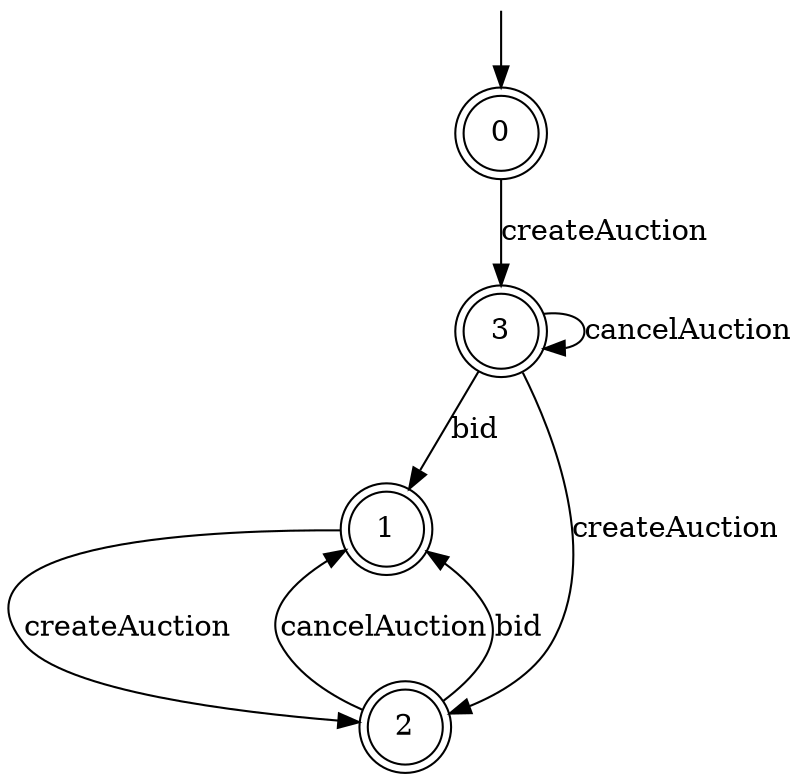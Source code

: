 digraph g {

	s0 [shape="doublecircle" label="0"];
	s1 [shape="doublecircle" label="1"];
	s2 [shape="doublecircle" label="2"];
	s3 [shape="doublecircle" label="3"];
	s0 -> s3 [label="createAuction"];
	s1 -> s2 [label="createAuction"];
	s2 -> s1 [label="cancelAuction"];
	s2 -> s1 [label="bid"];
	s3 -> s3 [label="cancelAuction"];
	s3 -> s1 [label="bid"];
	s3 -> s2 [label="createAuction"];

__start0 [label="" shape="none" width="0" height="0"];
__start0 -> s0;

}
